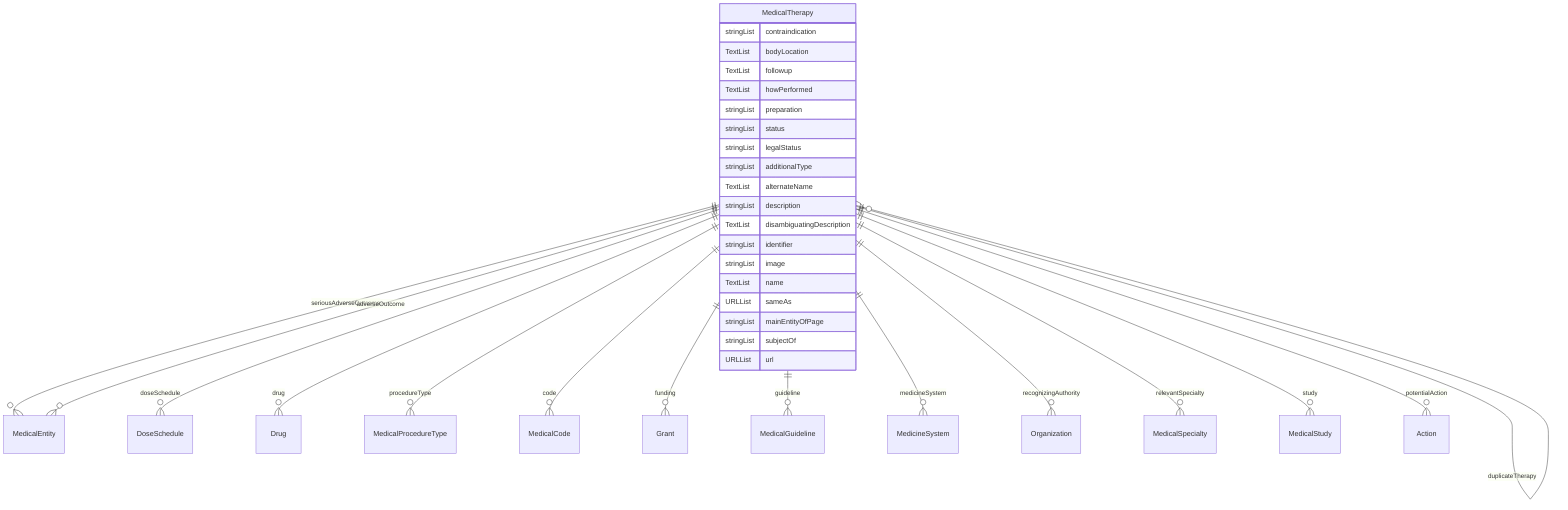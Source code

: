 erDiagram
MedicalTherapy {
    stringList contraindication  
    TextList bodyLocation  
    TextList followup  
    TextList howPerformed  
    stringList preparation  
    stringList status  
    stringList legalStatus  
    stringList additionalType  
    TextList alternateName  
    stringList description  
    TextList disambiguatingDescription  
    stringList identifier  
    stringList image  
    TextList name  
    URLList sameAs  
    stringList mainEntityOfPage  
    stringList subjectOf  
    URLList url  
}

MedicalTherapy ||--}o MedicalTherapy : "duplicateTherapy"
MedicalTherapy ||--}o MedicalEntity : "seriousAdverseOutcome"
MedicalTherapy ||--}o MedicalEntity : "adverseOutcome"
MedicalTherapy ||--}o DoseSchedule : "doseSchedule"
MedicalTherapy ||--}o Drug : "drug"
MedicalTherapy ||--}o MedicalProcedureType : "procedureType"
MedicalTherapy ||--}o MedicalCode : "code"
MedicalTherapy ||--}o Grant : "funding"
MedicalTherapy ||--}o MedicalGuideline : "guideline"
MedicalTherapy ||--}o MedicineSystem : "medicineSystem"
MedicalTherapy ||--}o Organization : "recognizingAuthority"
MedicalTherapy ||--}o MedicalSpecialty : "relevantSpecialty"
MedicalTherapy ||--}o MedicalStudy : "study"
MedicalTherapy ||--}o Action : "potentialAction"